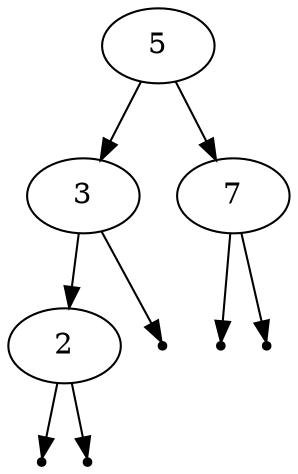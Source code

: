 digraph {
	graph [ordering="out"];
	5 -> 3;
	5 -> 7;
	3 -> 2;
	null3r [shape="point"];
	3 -> null3r;
	null2l [shape="point"];
	2 -> null2l;
	null2r [shape="point"];
	2 -> null2r;
	null7l [shape="point"];
	7 -> null7l;
	null7r [shape="point"];
	7 -> null7r;
}
digraph {
	graph [ordering="out"];
	5 -> 2;
	5 -> 7;
	null2l [shape="point"];
	2 -> null2l;
	2 -> 3;
	null3l [shape="point"];
	3 -> null3l;
	null3r [shape="point"];
	3 -> null3r;
	null7l [shape="point"];
	7 -> null7l;
	null7r [shape="point"];
	7 -> null7r;
}
